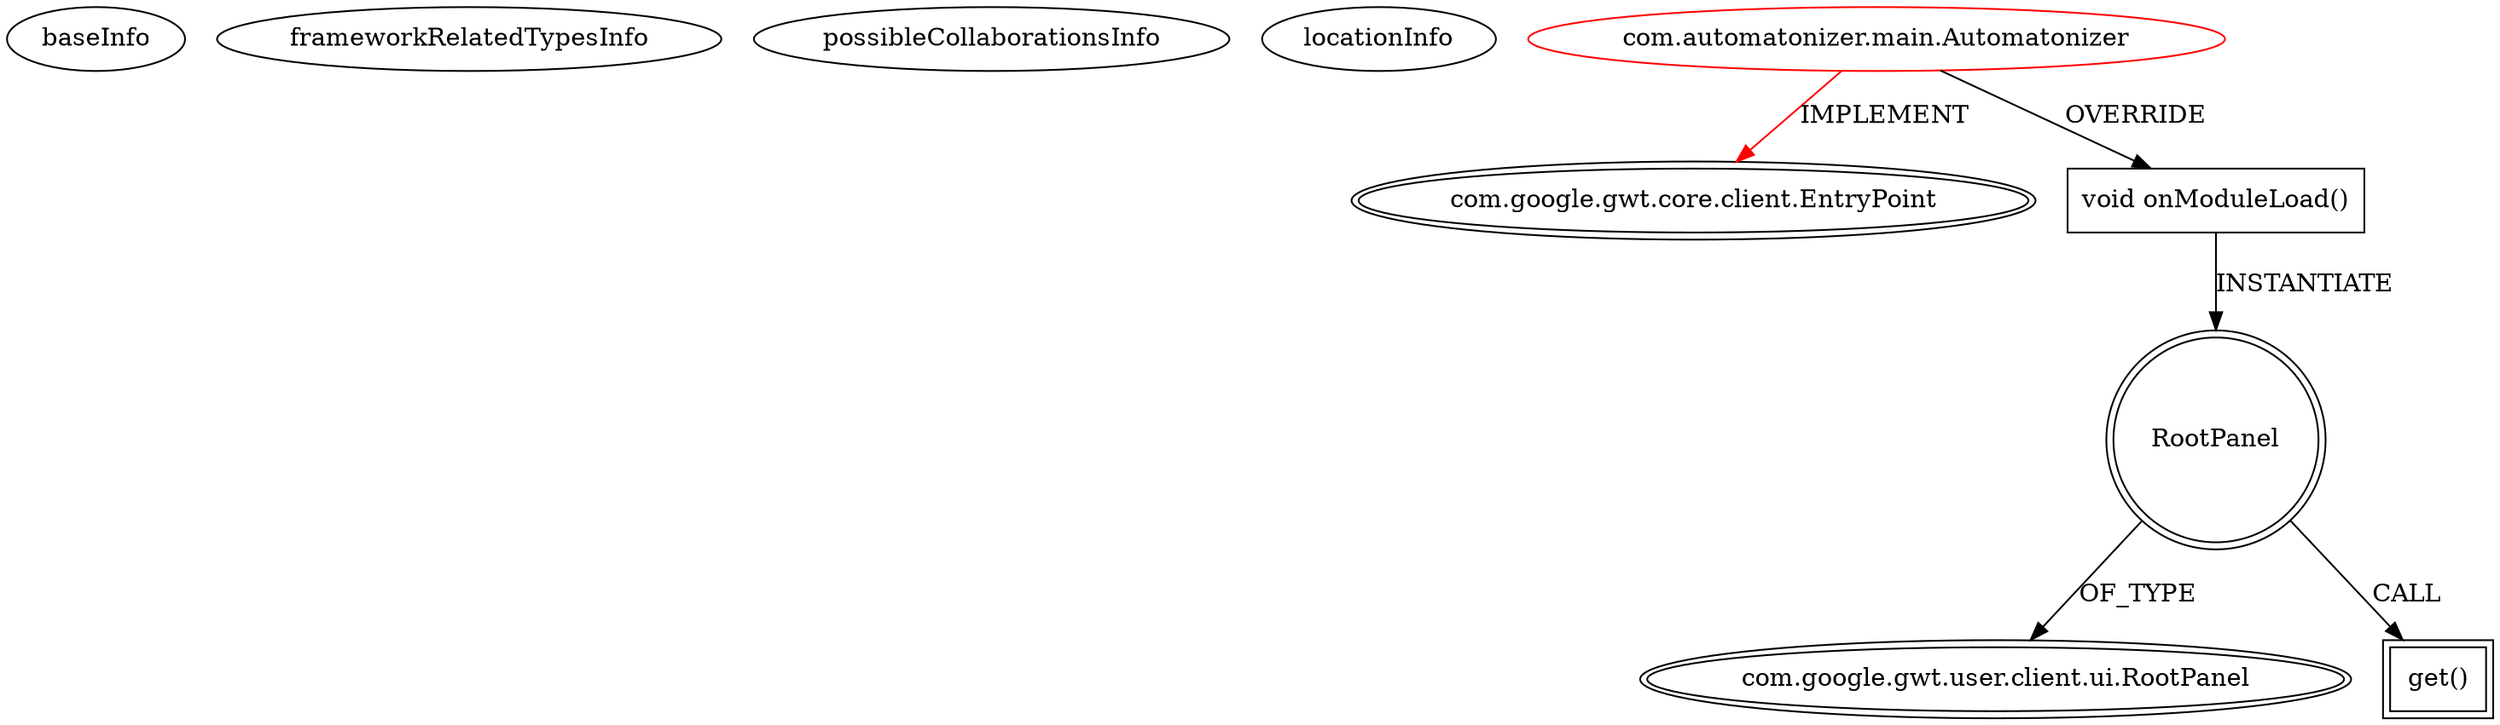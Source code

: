 digraph {
baseInfo[graphId=162,category="extension_graph",isAnonymous=false,possibleRelation=false]
frameworkRelatedTypesInfo[0="com.google.gwt.core.client.EntryPoint"]
possibleCollaborationsInfo[]
locationInfo[projectName="Gregoor-automatonizer",filePath="/Gregoor-automatonizer/automatonizer-master/src/com/automatonizer/main/Automatonizer.java",contextSignature="Automatonizer",graphId="162"]
0[label="com.automatonizer.main.Automatonizer",vertexType="ROOT_CLIENT_CLASS_DECLARATION",isFrameworkType=false,color=red]
1[label="com.google.gwt.core.client.EntryPoint",vertexType="FRAMEWORK_INTERFACE_TYPE",isFrameworkType=true,peripheries=2]
2[label="void onModuleLoad()",vertexType="OVERRIDING_METHOD_DECLARATION",isFrameworkType=false,shape=box]
3[label="RootPanel",vertexType="VARIABLE_EXPRESION",isFrameworkType=true,peripheries=2,shape=circle]
5[label="com.google.gwt.user.client.ui.RootPanel",vertexType="FRAMEWORK_CLASS_TYPE",isFrameworkType=true,peripheries=2]
4[label="get()",vertexType="INSIDE_CALL",isFrameworkType=true,peripheries=2,shape=box]
0->1[label="IMPLEMENT",color=red]
0->2[label="OVERRIDE"]
2->3[label="INSTANTIATE"]
3->5[label="OF_TYPE"]
3->4[label="CALL"]
}
